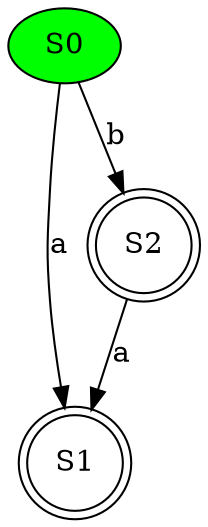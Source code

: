 digraph G {
S1 [shape=doublecircle];
S2 [shape=doublecircle];
S0 [style=filled, fillcolor=green];
S0 -> S1 [label=a];
S0 -> S2 [label=b];
S2 -> S1 [label=a];
}
